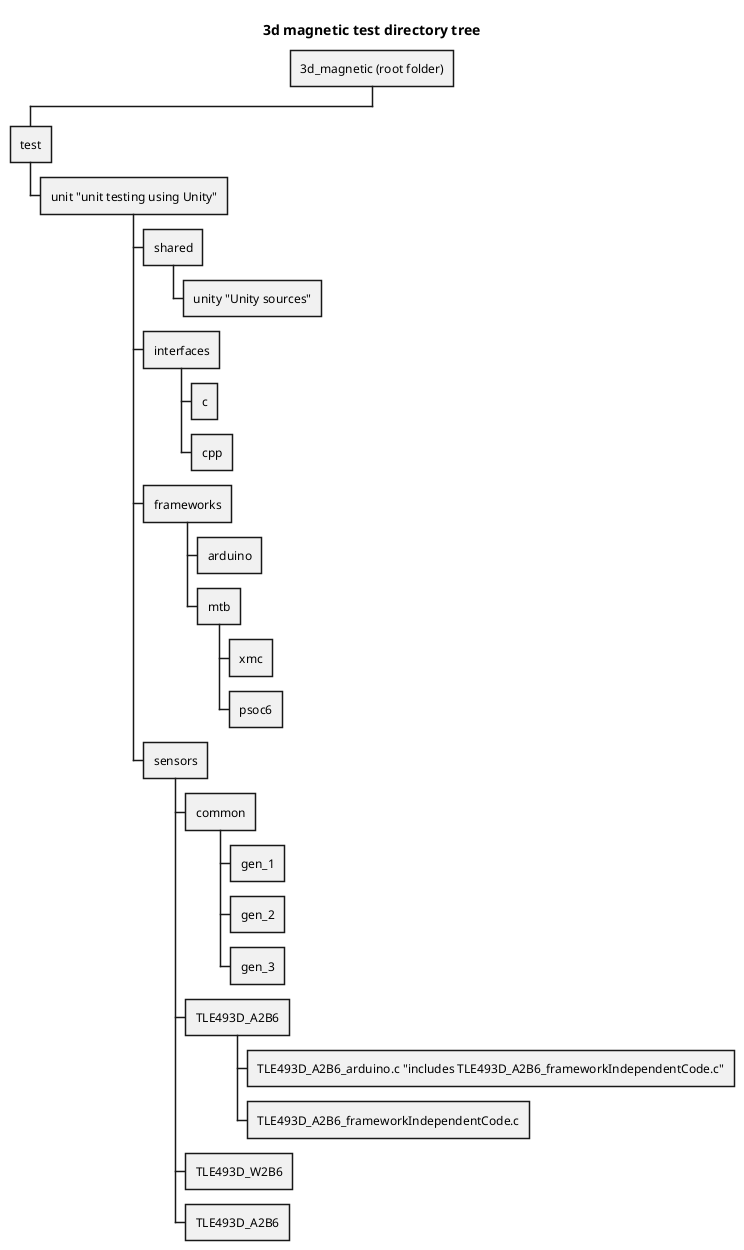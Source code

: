 @startwbs

title 3d magnetic test directory tree

* 3d_magnetic (root folder)



** test
'*** unit "test on build platform"
*** unit "unit testing using Unity"
**** shared
***** unity "Unity sources"
**** interfaces
***** c
***** cpp
**** frameworks
***** arduino
***** mtb
****** xmc
****** psoc6
**** sensors
***** common
****** gen_1
****** gen_2
****** gen_3
***** TLE493D_A2B6
****** TLE493D_A2B6_arduino.c "includes TLE493D_A2B6_frameworkIndependentCode.c"
****** TLE493D_A2B6_frameworkIndependentCode.c
***** TLE493D_W2B6
***** TLE493D_A2B6

@endwbs
